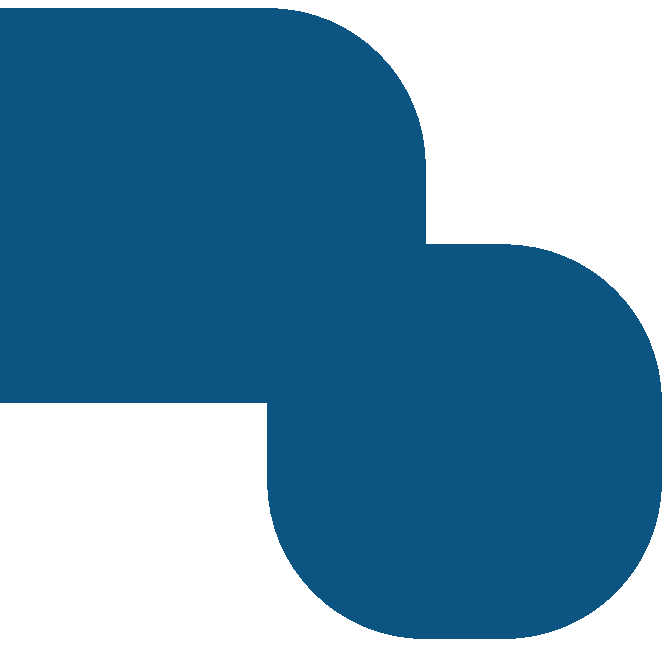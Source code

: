 % casadopessoal.mp
% L. Nobre G.
% 2012

prologues := 1;

numeric u, raio, cc, cp, espa, cpc;
u = 50mm;
raio = 0.4u;
espa = u-2*raio;
cpc = u;
cc = 2.16u;
cp = 1.6u;

color pgreen, cblue, fgreen;
pgreen = (139,194,52)/255;
cblue = (12,84,130)/255;
fgreen = (150,200,50)/255;
picture C, P;

def boxpath( expr w, h, r ) =
  ((w,h-r)...(w-r,h)---(r-w,h)...(-w,h-r)---(-w,r-h)...(r-w,-h)---(w-r,-h)...(w,r-h)---cycle)    
enddef;

def boxdraw( expr W, H, R, coox, cooy, col ) =
    fill boxpath( W/2, H/2, R ) shifted (coox,cooy) withcolor col
enddef;

beginfig(2);
  numeric altur;
  altur = 2*(cp+espa)+raio;
  boxdraw(u,cp,raio,-0.5*(cc+espa),0.5*(cp-altur),pgreen);
  boxdraw(cc,u,raio,0,cp+0.5*(espa-altur),pgreen);
  boxdraw(u,cp,raio,-0.5*(cc+espa),0.5*(altur-cp)-espa-raio,pgreen);
  boxdraw(cc,u,raio,0,0.5*(altur-u),pgreen);
  boxdraw(u,cp,raio,0.5*(cc+espa),0.5*(altur-cp)-espa-raio,pgreen);
  P = currentpicture;
endfig;

beginfig(1);
  boxdraw(u,altur-2*(raio+espa),raio,-0.5*(cc+espa),0,cblue);
  boxdraw(cc,u,raio,0,0.5*(u-altur),cblue);
  boxdraw(u,cpc,raio,0.5*(cc+espa),0.5*(altur-cpc)-espa-raio,cblue);
  boxdraw(cc,u,raio,0,0.5*(altur-u),cblue);
  boxdraw(u,cpc,raio,0.5*(cc+espa),0.5*(cpc-altur)+espa+raio,cblue);
  C = currentpicture;
endfig;

beginfig(3);
  draw C shifted (-raio-0.5*(cc+3*espa),0);
  draw P shifted (raio+0.5*(cc+3*espa),0);
endfig;

beginfig(4);
  numeric altur;
  altur = 2*(cp+espa)+raio;
  boxdraw(u,cp,raio,-0.5*(cc+espa),0.5*(cp-altur),fgreen);
  boxdraw(cp,u,raio,0.5*(cp-cc),cp+0.5*(espa-altur),fgreen);
  boxdraw(u,cp,raio,-0.5*(cc+espa),0.5*(altur-cp)-espa-raio,fgreen);
  boxdraw(cc,u,raio,0,0.5*(altur-u),fgreen);
endfig;

end.